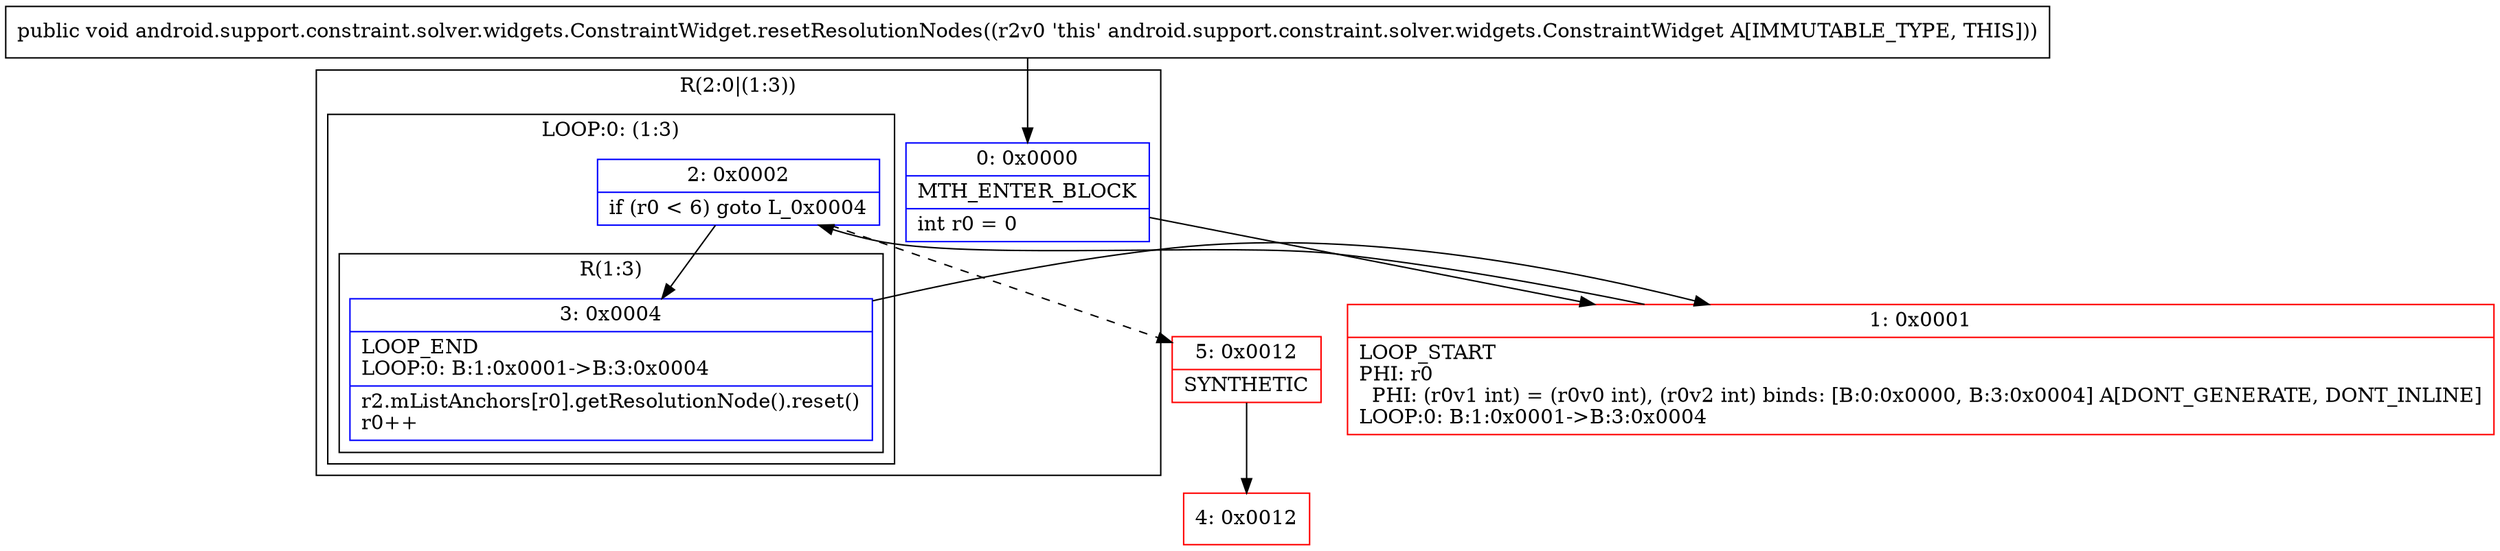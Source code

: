 digraph "CFG forandroid.support.constraint.solver.widgets.ConstraintWidget.resetResolutionNodes()V" {
subgraph cluster_Region_2008369558 {
label = "R(2:0|(1:3))";
node [shape=record,color=blue];
Node_0 [shape=record,label="{0\:\ 0x0000|MTH_ENTER_BLOCK\l|int r0 = 0\l}"];
subgraph cluster_LoopRegion_48116881 {
label = "LOOP:0: (1:3)";
node [shape=record,color=blue];
Node_2 [shape=record,label="{2\:\ 0x0002|if (r0 \< 6) goto L_0x0004\l}"];
subgraph cluster_Region_1162944609 {
label = "R(1:3)";
node [shape=record,color=blue];
Node_3 [shape=record,label="{3\:\ 0x0004|LOOP_END\lLOOP:0: B:1:0x0001\-\>B:3:0x0004\l|r2.mListAnchors[r0].getResolutionNode().reset()\lr0++\l}"];
}
}
}
Node_1 [shape=record,color=red,label="{1\:\ 0x0001|LOOP_START\lPHI: r0 \l  PHI: (r0v1 int) = (r0v0 int), (r0v2 int) binds: [B:0:0x0000, B:3:0x0004] A[DONT_GENERATE, DONT_INLINE]\lLOOP:0: B:1:0x0001\-\>B:3:0x0004\l}"];
Node_4 [shape=record,color=red,label="{4\:\ 0x0012}"];
Node_5 [shape=record,color=red,label="{5\:\ 0x0012|SYNTHETIC\l}"];
MethodNode[shape=record,label="{public void android.support.constraint.solver.widgets.ConstraintWidget.resetResolutionNodes((r2v0 'this' android.support.constraint.solver.widgets.ConstraintWidget A[IMMUTABLE_TYPE, THIS])) }"];
MethodNode -> Node_0;
Node_0 -> Node_1;
Node_2 -> Node_3;
Node_2 -> Node_5[style=dashed];
Node_3 -> Node_1;
Node_1 -> Node_2;
Node_5 -> Node_4;
}

